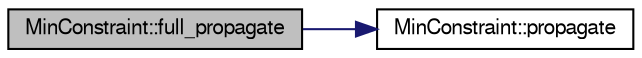 digraph G
{
  edge [fontname="FreeSans",fontsize="10",labelfontname="FreeSans",labelfontsize="10"];
  node [fontname="FreeSans",fontsize="10",shape=record];
  rankdir=LR;
  Node1 [label="MinConstraint::full_propagate",height=0.2,width=0.4,color="black", fillcolor="grey75", style="filled" fontcolor="black"];
  Node1 -> Node2 [color="midnightblue",fontsize="10",style="solid",fontname="FreeSans"];
  Node2 [label="MinConstraint::propagate",height=0.2,width=0.4,color="black", fillcolor="white", style="filled",URL="$struct_min_constraint.html#e803594e3942c99e2235c45ec672fa83",tooltip="Iterative propagation function."];
}
